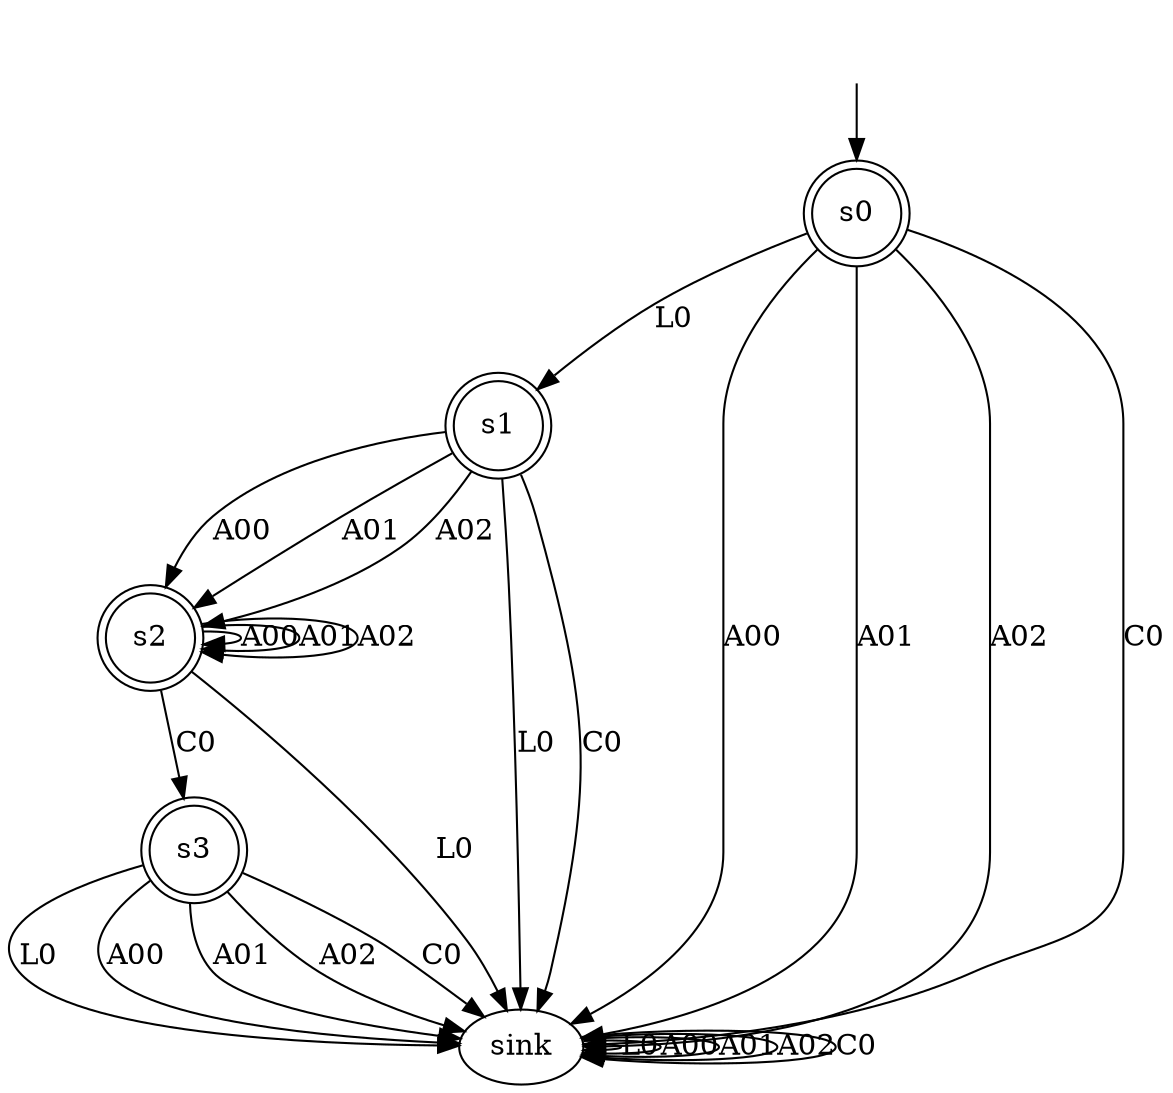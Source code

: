 digraph "data/our_models/magento_1_3_m" {
s0 [label=s0, shape=doublecircle];
s1 [label=s1, shape=doublecircle];
s2 [label=s2, shape=doublecircle];
s3 [label=s3, shape=doublecircle];
sink [label=sink];
s0 -> s1  [label=L0];
s0 -> sink  [label=A00];
s0 -> sink  [label=A01];
s0 -> sink  [label=A02];
s0 -> sink  [label=C0];
s1 -> s2  [label=A00];
s1 -> s2  [label=A01];
s1 -> s2  [label=A02];
s1 -> sink  [label=L0];
s1 -> sink  [label=C0];
s2 -> s3  [label=C0];
s2 -> s2  [label=A00];
s2 -> s2  [label=A01];
s2 -> s2  [label=A02];
s2 -> sink  [label=L0];
s3 -> sink  [label=L0];
s3 -> sink  [label=A00];
s3 -> sink  [label=A01];
s3 -> sink  [label=A02];
s3 -> sink  [label=C0];
sink -> sink  [label=L0];
sink -> sink  [label=A00];
sink -> sink  [label=A01];
sink -> sink  [label=A02];
sink -> sink  [label=C0];
__start0 [label="", shape=none];
__start0 -> s0  [label=""];
}
